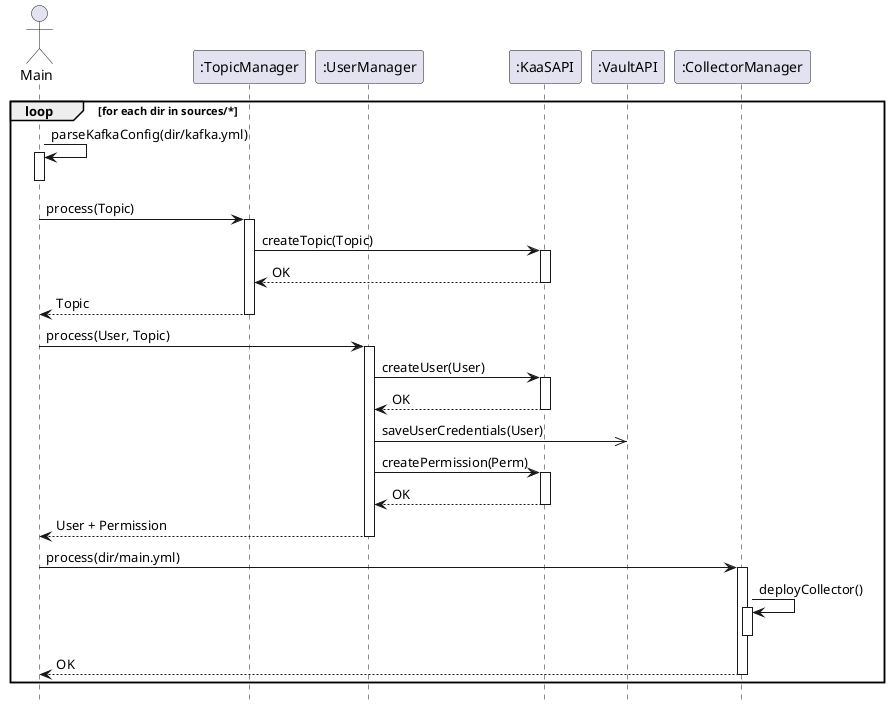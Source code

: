 @startuml
actor  "Main"                    as Main
participant ":TopicManager"       as TM
participant ":UserManager"        as UM
participant ":KaaSAPI"            as KaaS
participant ":VaultAPI"           as VaultAPI
participant ":CollectorManager"   as CM

loop for each dir in sources/*

  Main -> Main++: parseKafkaConfig(dir/kafka.yml)
  deactivate Main

  Main  -> TM++: process(Topic)
  TM -> KaaS++: createTopic(Topic)
  TM <-- KaaS : OK
  deactivate KaaS
  Main <-- TM: Topic
  deactivate TM

  Main  -> UM++: process(User, Topic)
  
  UM -> KaaS++: createUser(User)
  UM <-- KaaS : OK
  deactivate KaaS

  UM ->> VaultAPI: saveUserCredentials(User)

  UM -> KaaS++: createPermission(Perm)
  UM <-- KaaS : OK
  deactivate KaaS


  Main <-- UM: User + Permission
  deactivate UM

  Main -> CM++: process(dir/main.yml)
  CM -> CM++: deployCollector()
  deactivate CM
  Main <-- CM: OK
  deactivate CM


end loop

hide footbox
@enduml
